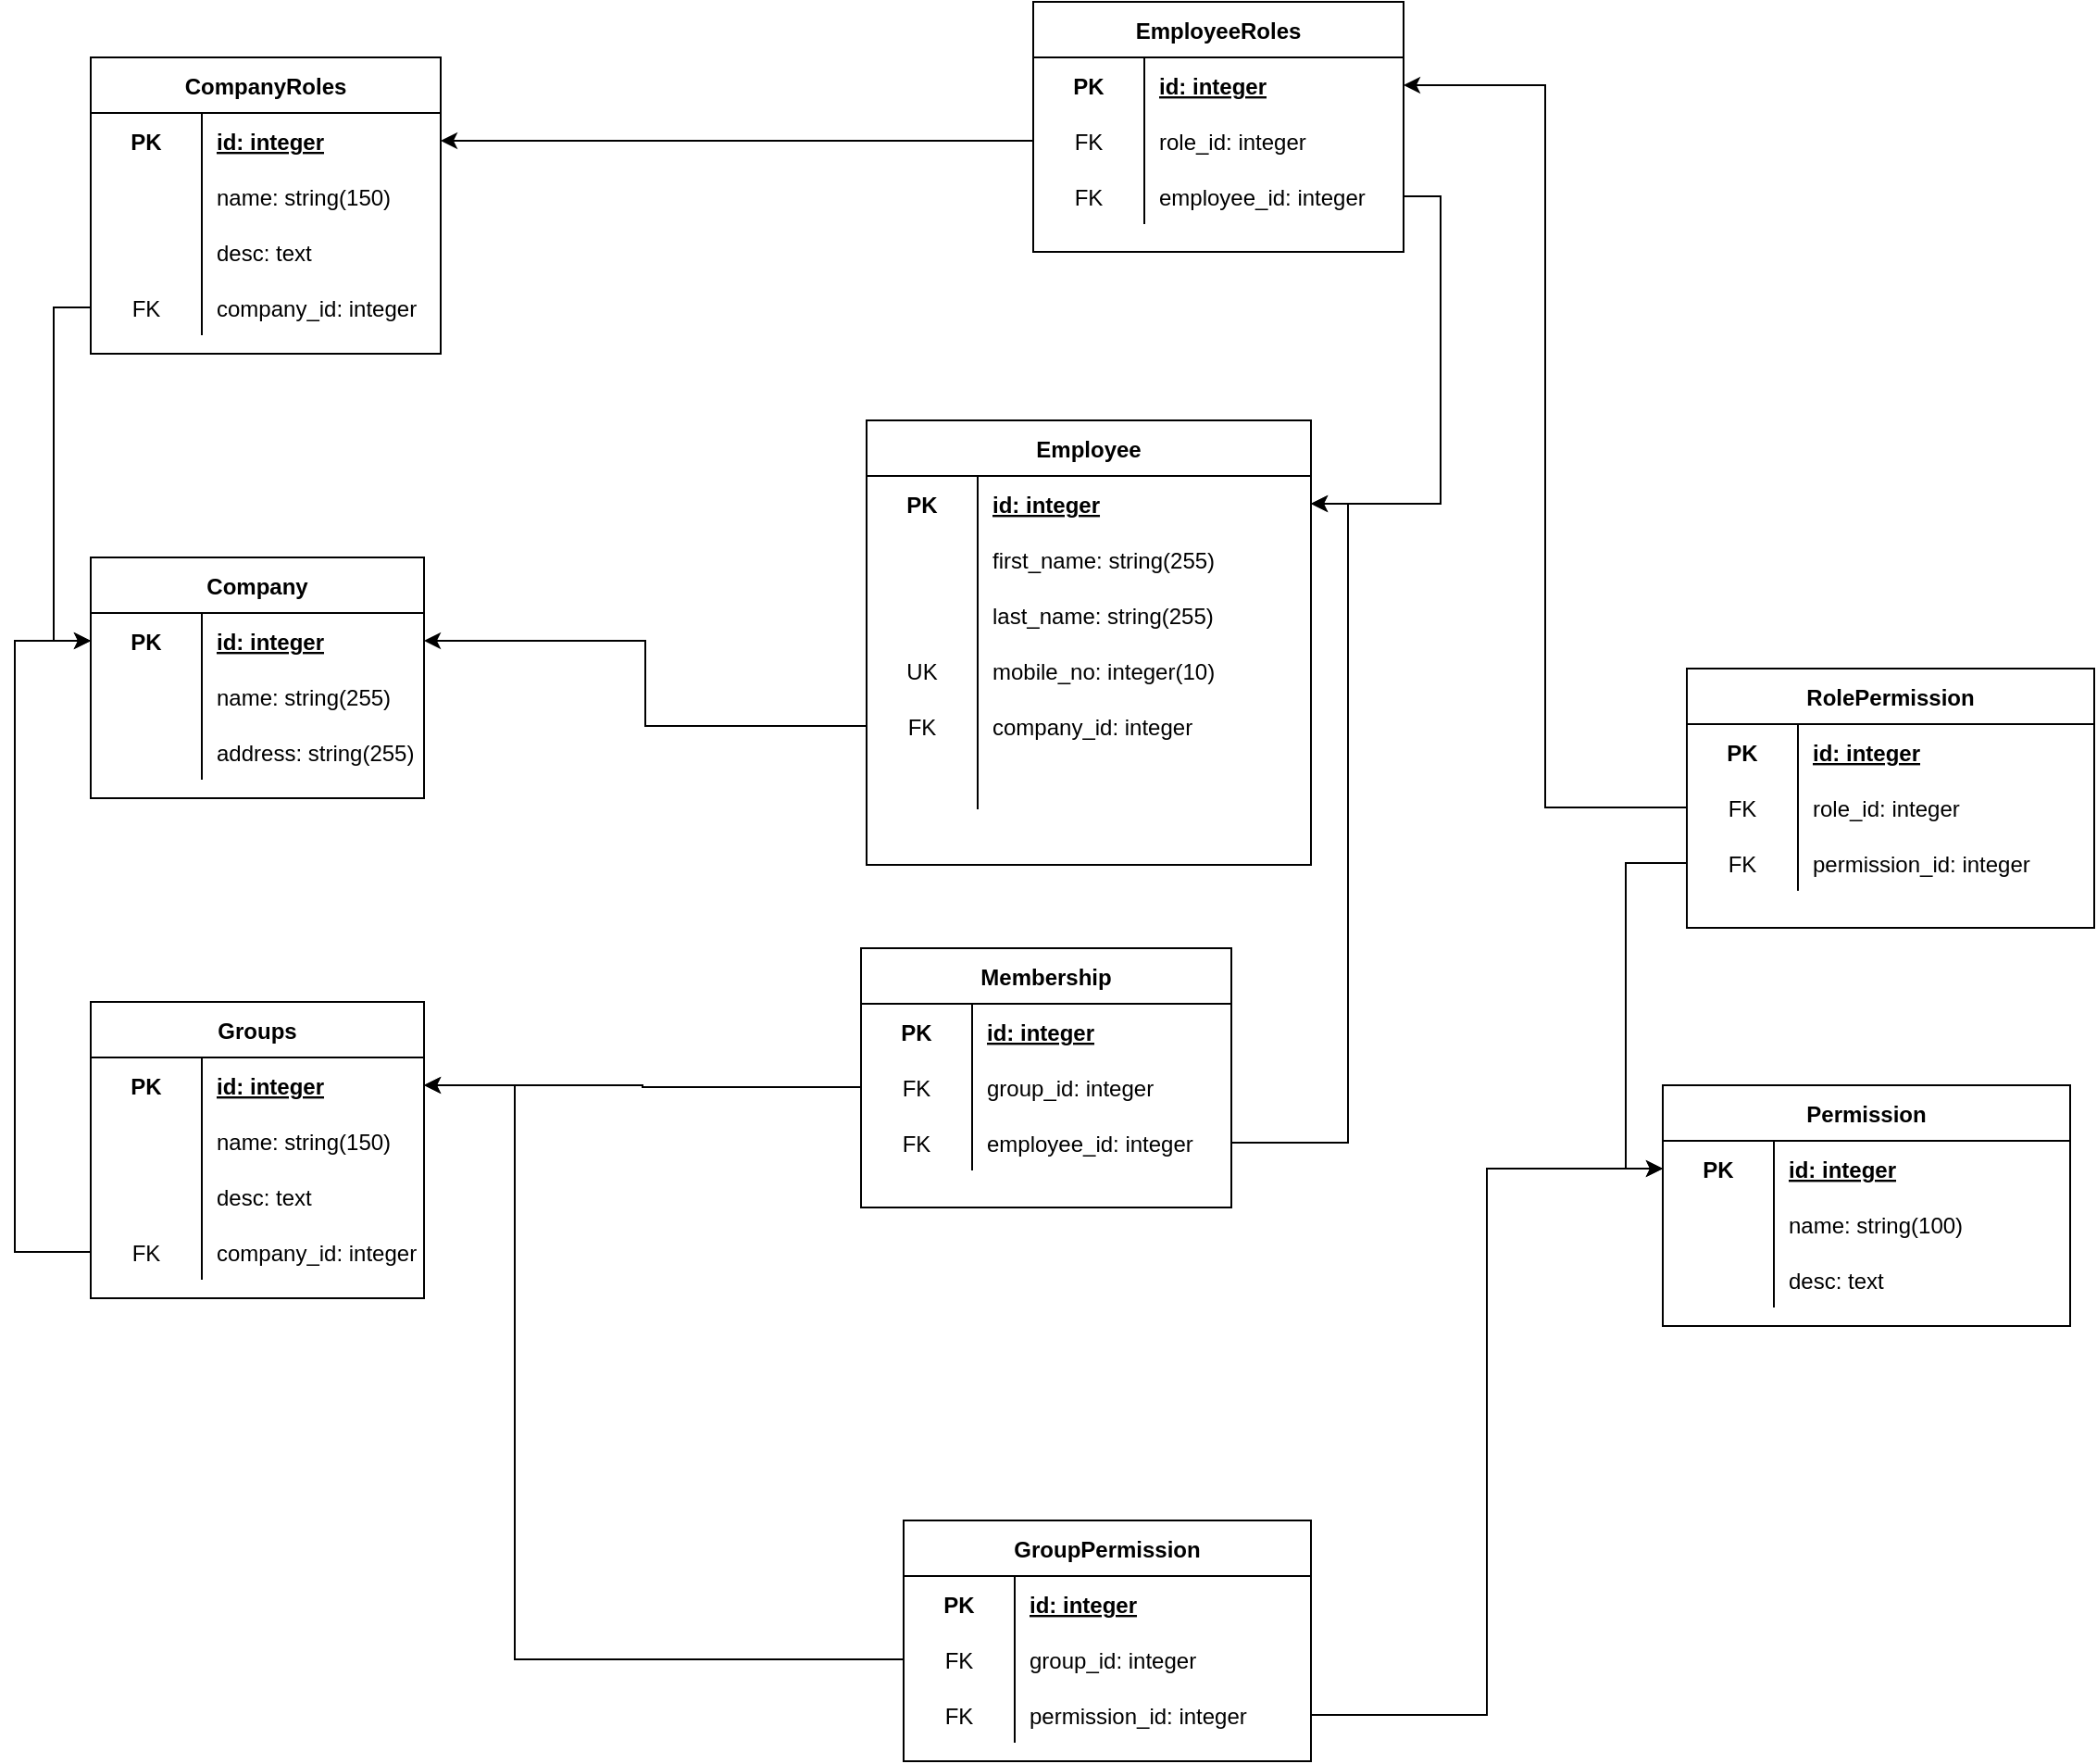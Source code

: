 <mxfile version="14.9.4" type="github">
  <diagram id="Trp-8KwncwjceGhLTjEP" name="Page-1">
    <mxGraphModel dx="1593" dy="2048" grid="1" gridSize="10" guides="1" tooltips="1" connect="1" arrows="1" fold="1" page="1" pageScale="1" pageWidth="850" pageHeight="1100" math="0" shadow="0">
      <root>
        <mxCell id="0" />
        <mxCell id="1" parent="0" />
        <mxCell id="UASw9s2q-20YBFk_V_3o-1" value="Company" style="shape=table;startSize=30;container=1;collapsible=1;childLayout=tableLayout;fixedRows=1;rowLines=0;fontStyle=1;align=center;resizeLast=1;" parent="1" vertex="1">
          <mxGeometry x="91" y="200" width="180" height="130" as="geometry" />
        </mxCell>
        <mxCell id="UASw9s2q-20YBFk_V_3o-2" value="" style="shape=partialRectangle;collapsible=0;dropTarget=0;pointerEvents=0;fillColor=none;top=0;left=0;bottom=0;right=0;points=[[0,0.5],[1,0.5]];portConstraint=eastwest;" parent="UASw9s2q-20YBFk_V_3o-1" vertex="1">
          <mxGeometry y="30" width="180" height="30" as="geometry" />
        </mxCell>
        <mxCell id="UASw9s2q-20YBFk_V_3o-3" value="PK" style="shape=partialRectangle;connectable=0;fillColor=none;top=0;left=0;bottom=0;right=0;fontStyle=1;overflow=hidden;" parent="UASw9s2q-20YBFk_V_3o-2" vertex="1">
          <mxGeometry width="60" height="30" as="geometry" />
        </mxCell>
        <mxCell id="UASw9s2q-20YBFk_V_3o-4" value="id: integer" style="shape=partialRectangle;connectable=0;fillColor=none;top=0;left=0;bottom=0;right=0;align=left;spacingLeft=6;fontStyle=5;overflow=hidden;" parent="UASw9s2q-20YBFk_V_3o-2" vertex="1">
          <mxGeometry x="60" width="120" height="30" as="geometry" />
        </mxCell>
        <mxCell id="UASw9s2q-20YBFk_V_3o-8" value="" style="shape=partialRectangle;collapsible=0;dropTarget=0;pointerEvents=0;fillColor=none;top=0;left=0;bottom=0;right=0;points=[[0,0.5],[1,0.5]];portConstraint=eastwest;" parent="UASw9s2q-20YBFk_V_3o-1" vertex="1">
          <mxGeometry y="60" width="180" height="30" as="geometry" />
        </mxCell>
        <mxCell id="UASw9s2q-20YBFk_V_3o-9" value="" style="shape=partialRectangle;connectable=0;fillColor=none;top=0;left=0;bottom=0;right=0;editable=1;overflow=hidden;" parent="UASw9s2q-20YBFk_V_3o-8" vertex="1">
          <mxGeometry width="60" height="30" as="geometry" />
        </mxCell>
        <mxCell id="UASw9s2q-20YBFk_V_3o-10" value="name: string(255)" style="shape=partialRectangle;connectable=0;fillColor=none;top=0;left=0;bottom=0;right=0;align=left;spacingLeft=6;overflow=hidden;" parent="UASw9s2q-20YBFk_V_3o-8" vertex="1">
          <mxGeometry x="60" width="120" height="30" as="geometry" />
        </mxCell>
        <mxCell id="UASw9s2q-20YBFk_V_3o-11" value="" style="shape=partialRectangle;collapsible=0;dropTarget=0;pointerEvents=0;fillColor=none;top=0;left=0;bottom=0;right=0;points=[[0,0.5],[1,0.5]];portConstraint=eastwest;" parent="UASw9s2q-20YBFk_V_3o-1" vertex="1">
          <mxGeometry y="90" width="180" height="30" as="geometry" />
        </mxCell>
        <mxCell id="UASw9s2q-20YBFk_V_3o-12" value="" style="shape=partialRectangle;connectable=0;fillColor=none;top=0;left=0;bottom=0;right=0;editable=1;overflow=hidden;" parent="UASw9s2q-20YBFk_V_3o-11" vertex="1">
          <mxGeometry width="60" height="30" as="geometry" />
        </mxCell>
        <mxCell id="UASw9s2q-20YBFk_V_3o-13" value="address: string(255)" style="shape=partialRectangle;connectable=0;fillColor=none;top=0;left=0;bottom=0;right=0;align=left;spacingLeft=6;overflow=hidden;" parent="UASw9s2q-20YBFk_V_3o-11" vertex="1">
          <mxGeometry x="60" width="120" height="30" as="geometry" />
        </mxCell>
        <mxCell id="UASw9s2q-20YBFk_V_3o-14" value="Employee" style="shape=table;startSize=30;container=1;collapsible=1;childLayout=tableLayout;fixedRows=1;rowLines=0;fontStyle=1;align=center;resizeLast=1;" parent="1" vertex="1">
          <mxGeometry x="510" y="126" width="240" height="240" as="geometry" />
        </mxCell>
        <mxCell id="UASw9s2q-20YBFk_V_3o-15" value="" style="shape=partialRectangle;collapsible=0;dropTarget=0;pointerEvents=0;fillColor=none;top=0;left=0;bottom=0;right=0;points=[[0,0.5],[1,0.5]];portConstraint=eastwest;" parent="UASw9s2q-20YBFk_V_3o-14" vertex="1">
          <mxGeometry y="30" width="240" height="30" as="geometry" />
        </mxCell>
        <mxCell id="UASw9s2q-20YBFk_V_3o-16" value="PK" style="shape=partialRectangle;connectable=0;fillColor=none;top=0;left=0;bottom=0;right=0;fontStyle=1;overflow=hidden;" parent="UASw9s2q-20YBFk_V_3o-15" vertex="1">
          <mxGeometry width="60" height="30" as="geometry" />
        </mxCell>
        <mxCell id="UASw9s2q-20YBFk_V_3o-17" value="id: integer" style="shape=partialRectangle;connectable=0;fillColor=none;top=0;left=0;bottom=0;right=0;align=left;spacingLeft=6;fontStyle=5;overflow=hidden;" parent="UASw9s2q-20YBFk_V_3o-15" vertex="1">
          <mxGeometry x="60" width="180" height="30" as="geometry" />
        </mxCell>
        <mxCell id="UASw9s2q-20YBFk_V_3o-21" value="" style="shape=partialRectangle;collapsible=0;dropTarget=0;pointerEvents=0;fillColor=none;top=0;left=0;bottom=0;right=0;points=[[0,0.5],[1,0.5]];portConstraint=eastwest;" parent="UASw9s2q-20YBFk_V_3o-14" vertex="1">
          <mxGeometry y="60" width="240" height="30" as="geometry" />
        </mxCell>
        <mxCell id="UASw9s2q-20YBFk_V_3o-22" value="" style="shape=partialRectangle;connectable=0;fillColor=none;top=0;left=0;bottom=0;right=0;editable=1;overflow=hidden;" parent="UASw9s2q-20YBFk_V_3o-21" vertex="1">
          <mxGeometry width="60" height="30" as="geometry" />
        </mxCell>
        <mxCell id="UASw9s2q-20YBFk_V_3o-23" value="first_name: string(255)" style="shape=partialRectangle;connectable=0;fillColor=none;top=0;left=0;bottom=0;right=0;align=left;spacingLeft=6;overflow=hidden;" parent="UASw9s2q-20YBFk_V_3o-21" vertex="1">
          <mxGeometry x="60" width="180" height="30" as="geometry" />
        </mxCell>
        <mxCell id="UASw9s2q-20YBFk_V_3o-24" value="" style="shape=partialRectangle;collapsible=0;dropTarget=0;pointerEvents=0;fillColor=none;top=0;left=0;bottom=0;right=0;points=[[0,0.5],[1,0.5]];portConstraint=eastwest;" parent="UASw9s2q-20YBFk_V_3o-14" vertex="1">
          <mxGeometry y="90" width="240" height="30" as="geometry" />
        </mxCell>
        <mxCell id="UASw9s2q-20YBFk_V_3o-25" value="" style="shape=partialRectangle;connectable=0;fillColor=none;top=0;left=0;bottom=0;right=0;editable=1;overflow=hidden;" parent="UASw9s2q-20YBFk_V_3o-24" vertex="1">
          <mxGeometry width="60" height="30" as="geometry" />
        </mxCell>
        <mxCell id="UASw9s2q-20YBFk_V_3o-26" value="last_name: string(255)" style="shape=partialRectangle;connectable=0;fillColor=none;top=0;left=0;bottom=0;right=0;align=left;spacingLeft=6;overflow=hidden;" parent="UASw9s2q-20YBFk_V_3o-24" vertex="1">
          <mxGeometry x="60" width="180" height="30" as="geometry" />
        </mxCell>
        <mxCell id="UASw9s2q-20YBFk_V_3o-27" value="" style="shape=partialRectangle;collapsible=0;dropTarget=0;pointerEvents=0;fillColor=none;top=0;left=0;bottom=0;right=0;points=[[0,0.5],[1,0.5]];portConstraint=eastwest;" parent="UASw9s2q-20YBFk_V_3o-14" vertex="1">
          <mxGeometry y="120" width="240" height="30" as="geometry" />
        </mxCell>
        <mxCell id="UASw9s2q-20YBFk_V_3o-28" value="UK" style="shape=partialRectangle;connectable=0;fillColor=none;top=0;left=0;bottom=0;right=0;fontStyle=0;overflow=hidden;" parent="UASw9s2q-20YBFk_V_3o-27" vertex="1">
          <mxGeometry width="60" height="30" as="geometry" />
        </mxCell>
        <mxCell id="UASw9s2q-20YBFk_V_3o-29" value="mobile_no: integer(10)" style="shape=partialRectangle;connectable=0;fillColor=none;top=0;left=0;bottom=0;right=0;align=left;spacingLeft=6;fontStyle=0;overflow=hidden;" parent="UASw9s2q-20YBFk_V_3o-27" vertex="1">
          <mxGeometry x="60" width="180" height="30" as="geometry" />
        </mxCell>
        <mxCell id="UASw9s2q-20YBFk_V_3o-30" value="" style="shape=partialRectangle;collapsible=0;dropTarget=0;pointerEvents=0;fillColor=none;top=0;left=0;bottom=0;right=0;points=[[0,0.5],[1,0.5]];portConstraint=eastwest;" parent="UASw9s2q-20YBFk_V_3o-14" vertex="1">
          <mxGeometry y="150" width="240" height="30" as="geometry" />
        </mxCell>
        <mxCell id="UASw9s2q-20YBFk_V_3o-31" value="FK" style="shape=partialRectangle;connectable=0;fillColor=none;top=0;left=0;bottom=0;right=0;fontStyle=0;overflow=hidden;" parent="UASw9s2q-20YBFk_V_3o-30" vertex="1">
          <mxGeometry width="60" height="30" as="geometry" />
        </mxCell>
        <mxCell id="UASw9s2q-20YBFk_V_3o-32" value="company_id: integer" style="shape=partialRectangle;connectable=0;fillColor=none;top=0;left=0;bottom=0;right=0;align=left;spacingLeft=6;fontStyle=0;overflow=hidden;" parent="UASw9s2q-20YBFk_V_3o-30" vertex="1">
          <mxGeometry x="60" width="180" height="30" as="geometry" />
        </mxCell>
        <mxCell id="ekgFf3dn49JkfgrPfWF--18" value="" style="shape=partialRectangle;collapsible=0;dropTarget=0;pointerEvents=0;fillColor=none;top=0;left=0;bottom=0;right=0;points=[[0,0.5],[1,0.5]];portConstraint=eastwest;" vertex="1" parent="UASw9s2q-20YBFk_V_3o-14">
          <mxGeometry y="180" width="240" height="30" as="geometry" />
        </mxCell>
        <mxCell id="ekgFf3dn49JkfgrPfWF--19" value="" style="shape=partialRectangle;connectable=0;fillColor=none;top=0;left=0;bottom=0;right=0;fontStyle=0;overflow=hidden;" vertex="1" parent="ekgFf3dn49JkfgrPfWF--18">
          <mxGeometry width="60" height="30" as="geometry" />
        </mxCell>
        <mxCell id="ekgFf3dn49JkfgrPfWF--20" value="" style="shape=partialRectangle;connectable=0;fillColor=none;top=0;left=0;bottom=0;right=0;align=left;spacingLeft=6;fontStyle=0;overflow=hidden;" vertex="1" parent="ekgFf3dn49JkfgrPfWF--18">
          <mxGeometry x="60" width="180" height="30" as="geometry" />
        </mxCell>
        <mxCell id="UASw9s2q-20YBFk_V_3o-33" style="edgeStyle=orthogonalEdgeStyle;rounded=0;orthogonalLoop=1;jettySize=auto;html=1;exitX=0;exitY=0.5;exitDx=0;exitDy=0;entryX=1;entryY=0.5;entryDx=0;entryDy=0;" parent="1" source="UASw9s2q-20YBFk_V_3o-30" target="UASw9s2q-20YBFk_V_3o-2" edge="1">
          <mxGeometry relative="1" as="geometry" />
        </mxCell>
        <mxCell id="ekgFf3dn49JkfgrPfWF--1" value="CompanyRoles" style="shape=table;startSize=30;container=1;collapsible=1;childLayout=tableLayout;fixedRows=1;rowLines=0;fontStyle=1;align=center;resizeLast=1;" vertex="1" parent="1">
          <mxGeometry x="91" y="-70" width="189" height="160" as="geometry" />
        </mxCell>
        <mxCell id="ekgFf3dn49JkfgrPfWF--2" value="" style="shape=partialRectangle;collapsible=0;dropTarget=0;pointerEvents=0;fillColor=none;top=0;left=0;bottom=0;right=0;points=[[0,0.5],[1,0.5]];portConstraint=eastwest;" vertex="1" parent="ekgFf3dn49JkfgrPfWF--1">
          <mxGeometry y="30" width="189" height="30" as="geometry" />
        </mxCell>
        <mxCell id="ekgFf3dn49JkfgrPfWF--3" value="PK" style="shape=partialRectangle;connectable=0;fillColor=none;top=0;left=0;bottom=0;right=0;fontStyle=1;overflow=hidden;" vertex="1" parent="ekgFf3dn49JkfgrPfWF--2">
          <mxGeometry width="60" height="30" as="geometry" />
        </mxCell>
        <mxCell id="ekgFf3dn49JkfgrPfWF--4" value="id: integer" style="shape=partialRectangle;connectable=0;fillColor=none;top=0;left=0;bottom=0;right=0;align=left;spacingLeft=6;fontStyle=5;overflow=hidden;" vertex="1" parent="ekgFf3dn49JkfgrPfWF--2">
          <mxGeometry x="60" width="129" height="30" as="geometry" />
        </mxCell>
        <mxCell id="ekgFf3dn49JkfgrPfWF--8" value="" style="shape=partialRectangle;collapsible=0;dropTarget=0;pointerEvents=0;fillColor=none;top=0;left=0;bottom=0;right=0;points=[[0,0.5],[1,0.5]];portConstraint=eastwest;" vertex="1" parent="ekgFf3dn49JkfgrPfWF--1">
          <mxGeometry y="60" width="189" height="30" as="geometry" />
        </mxCell>
        <mxCell id="ekgFf3dn49JkfgrPfWF--9" value="" style="shape=partialRectangle;connectable=0;fillColor=none;top=0;left=0;bottom=0;right=0;editable=1;overflow=hidden;" vertex="1" parent="ekgFf3dn49JkfgrPfWF--8">
          <mxGeometry width="60" height="30" as="geometry" />
        </mxCell>
        <mxCell id="ekgFf3dn49JkfgrPfWF--10" value="name: string(150)" style="shape=partialRectangle;connectable=0;fillColor=none;top=0;left=0;bottom=0;right=0;align=left;spacingLeft=6;overflow=hidden;" vertex="1" parent="ekgFf3dn49JkfgrPfWF--8">
          <mxGeometry x="60" width="129" height="30" as="geometry" />
        </mxCell>
        <mxCell id="ekgFf3dn49JkfgrPfWF--11" value="" style="shape=partialRectangle;collapsible=0;dropTarget=0;pointerEvents=0;fillColor=none;top=0;left=0;bottom=0;right=0;points=[[0,0.5],[1,0.5]];portConstraint=eastwest;" vertex="1" parent="ekgFf3dn49JkfgrPfWF--1">
          <mxGeometry y="90" width="189" height="30" as="geometry" />
        </mxCell>
        <mxCell id="ekgFf3dn49JkfgrPfWF--12" value="" style="shape=partialRectangle;connectable=0;fillColor=none;top=0;left=0;bottom=0;right=0;editable=1;overflow=hidden;" vertex="1" parent="ekgFf3dn49JkfgrPfWF--11">
          <mxGeometry width="60" height="30" as="geometry" />
        </mxCell>
        <mxCell id="ekgFf3dn49JkfgrPfWF--13" value="desc: text" style="shape=partialRectangle;connectable=0;fillColor=none;top=0;left=0;bottom=0;right=0;align=left;spacingLeft=6;overflow=hidden;" vertex="1" parent="ekgFf3dn49JkfgrPfWF--11">
          <mxGeometry x="60" width="129" height="30" as="geometry" />
        </mxCell>
        <mxCell id="ekgFf3dn49JkfgrPfWF--14" value="" style="shape=partialRectangle;collapsible=0;dropTarget=0;pointerEvents=0;fillColor=none;top=0;left=0;bottom=0;right=0;points=[[0,0.5],[1,0.5]];portConstraint=eastwest;" vertex="1" parent="ekgFf3dn49JkfgrPfWF--1">
          <mxGeometry y="120" width="189" height="30" as="geometry" />
        </mxCell>
        <mxCell id="ekgFf3dn49JkfgrPfWF--15" value="FK" style="shape=partialRectangle;connectable=0;fillColor=none;top=0;left=0;bottom=0;right=0;fontStyle=0;overflow=hidden;" vertex="1" parent="ekgFf3dn49JkfgrPfWF--14">
          <mxGeometry width="60" height="30" as="geometry" />
        </mxCell>
        <mxCell id="ekgFf3dn49JkfgrPfWF--16" value="company_id: integer" style="shape=partialRectangle;connectable=0;fillColor=none;top=0;left=0;bottom=0;right=0;align=left;spacingLeft=6;fontStyle=0;overflow=hidden;" vertex="1" parent="ekgFf3dn49JkfgrPfWF--14">
          <mxGeometry x="60" width="129" height="30" as="geometry" />
        </mxCell>
        <mxCell id="ekgFf3dn49JkfgrPfWF--17" style="edgeStyle=orthogonalEdgeStyle;rounded=0;orthogonalLoop=1;jettySize=auto;html=1;exitX=0;exitY=0.5;exitDx=0;exitDy=0;entryX=0;entryY=0.5;entryDx=0;entryDy=0;" edge="1" parent="1" source="ekgFf3dn49JkfgrPfWF--14" target="UASw9s2q-20YBFk_V_3o-2">
          <mxGeometry relative="1" as="geometry" />
        </mxCell>
        <mxCell id="ekgFf3dn49JkfgrPfWF--21" value="EmployeeRoles" style="shape=table;startSize=30;container=1;collapsible=1;childLayout=tableLayout;fixedRows=1;rowLines=0;fontStyle=1;align=center;resizeLast=1;" vertex="1" parent="1">
          <mxGeometry x="600" y="-100" width="200" height="135" as="geometry" />
        </mxCell>
        <mxCell id="ekgFf3dn49JkfgrPfWF--22" value="" style="shape=partialRectangle;collapsible=0;dropTarget=0;pointerEvents=0;fillColor=none;top=0;left=0;bottom=0;right=0;points=[[0,0.5],[1,0.5]];portConstraint=eastwest;" vertex="1" parent="ekgFf3dn49JkfgrPfWF--21">
          <mxGeometry y="30" width="200" height="30" as="geometry" />
        </mxCell>
        <mxCell id="ekgFf3dn49JkfgrPfWF--23" value="PK" style="shape=partialRectangle;connectable=0;fillColor=none;top=0;left=0;bottom=0;right=0;fontStyle=1;overflow=hidden;" vertex="1" parent="ekgFf3dn49JkfgrPfWF--22">
          <mxGeometry width="60" height="30" as="geometry" />
        </mxCell>
        <mxCell id="ekgFf3dn49JkfgrPfWF--24" value="id: integer" style="shape=partialRectangle;connectable=0;fillColor=none;top=0;left=0;bottom=0;right=0;align=left;spacingLeft=6;fontStyle=5;overflow=hidden;" vertex="1" parent="ekgFf3dn49JkfgrPfWF--22">
          <mxGeometry x="60" width="140" height="30" as="geometry" />
        </mxCell>
        <mxCell id="ekgFf3dn49JkfgrPfWF--28" value="" style="shape=partialRectangle;collapsible=0;dropTarget=0;pointerEvents=0;fillColor=none;top=0;left=0;bottom=0;right=0;points=[[0,0.5],[1,0.5]];portConstraint=eastwest;" vertex="1" parent="ekgFf3dn49JkfgrPfWF--21">
          <mxGeometry y="60" width="200" height="30" as="geometry" />
        </mxCell>
        <mxCell id="ekgFf3dn49JkfgrPfWF--29" value="FK" style="shape=partialRectangle;connectable=0;fillColor=none;top=0;left=0;bottom=0;right=0;editable=1;overflow=hidden;" vertex="1" parent="ekgFf3dn49JkfgrPfWF--28">
          <mxGeometry width="60" height="30" as="geometry" />
        </mxCell>
        <mxCell id="ekgFf3dn49JkfgrPfWF--30" value="role_id: integer" style="shape=partialRectangle;connectable=0;fillColor=none;top=0;left=0;bottom=0;right=0;align=left;spacingLeft=6;overflow=hidden;" vertex="1" parent="ekgFf3dn49JkfgrPfWF--28">
          <mxGeometry x="60" width="140" height="30" as="geometry" />
        </mxCell>
        <mxCell id="ekgFf3dn49JkfgrPfWF--31" value="" style="shape=partialRectangle;collapsible=0;dropTarget=0;pointerEvents=0;fillColor=none;top=0;left=0;bottom=0;right=0;points=[[0,0.5],[1,0.5]];portConstraint=eastwest;" vertex="1" parent="ekgFf3dn49JkfgrPfWF--21">
          <mxGeometry y="90" width="200" height="30" as="geometry" />
        </mxCell>
        <mxCell id="ekgFf3dn49JkfgrPfWF--32" value="FK" style="shape=partialRectangle;connectable=0;fillColor=none;top=0;left=0;bottom=0;right=0;editable=1;overflow=hidden;" vertex="1" parent="ekgFf3dn49JkfgrPfWF--31">
          <mxGeometry width="60" height="30" as="geometry" />
        </mxCell>
        <mxCell id="ekgFf3dn49JkfgrPfWF--33" value="employee_id: integer" style="shape=partialRectangle;connectable=0;fillColor=none;top=0;left=0;bottom=0;right=0;align=left;spacingLeft=6;overflow=hidden;" vertex="1" parent="ekgFf3dn49JkfgrPfWF--31">
          <mxGeometry x="60" width="140" height="30" as="geometry" />
        </mxCell>
        <mxCell id="ekgFf3dn49JkfgrPfWF--34" style="edgeStyle=orthogonalEdgeStyle;rounded=0;orthogonalLoop=1;jettySize=auto;html=1;exitX=0;exitY=0.5;exitDx=0;exitDy=0;entryX=1;entryY=0.5;entryDx=0;entryDy=0;" edge="1" parent="1" source="ekgFf3dn49JkfgrPfWF--28" target="ekgFf3dn49JkfgrPfWF--2">
          <mxGeometry relative="1" as="geometry" />
        </mxCell>
        <mxCell id="ekgFf3dn49JkfgrPfWF--36" style="edgeStyle=orthogonalEdgeStyle;rounded=0;orthogonalLoop=1;jettySize=auto;html=1;exitX=1;exitY=0.5;exitDx=0;exitDy=0;entryX=1;entryY=0.5;entryDx=0;entryDy=0;" edge="1" parent="1" source="ekgFf3dn49JkfgrPfWF--31" target="UASw9s2q-20YBFk_V_3o-15">
          <mxGeometry relative="1" as="geometry" />
        </mxCell>
        <mxCell id="ekgFf3dn49JkfgrPfWF--37" value="Groups" style="shape=table;startSize=30;container=1;collapsible=1;childLayout=tableLayout;fixedRows=1;rowLines=0;fontStyle=1;align=center;resizeLast=1;" vertex="1" parent="1">
          <mxGeometry x="91" y="440" width="180" height="160" as="geometry" />
        </mxCell>
        <mxCell id="ekgFf3dn49JkfgrPfWF--38" value="" style="shape=partialRectangle;collapsible=0;dropTarget=0;pointerEvents=0;fillColor=none;top=0;left=0;bottom=0;right=0;points=[[0,0.5],[1,0.5]];portConstraint=eastwest;" vertex="1" parent="ekgFf3dn49JkfgrPfWF--37">
          <mxGeometry y="30" width="180" height="30" as="geometry" />
        </mxCell>
        <mxCell id="ekgFf3dn49JkfgrPfWF--39" value="PK" style="shape=partialRectangle;connectable=0;fillColor=none;top=0;left=0;bottom=0;right=0;fontStyle=1;overflow=hidden;" vertex="1" parent="ekgFf3dn49JkfgrPfWF--38">
          <mxGeometry width="60" height="30" as="geometry" />
        </mxCell>
        <mxCell id="ekgFf3dn49JkfgrPfWF--40" value="id: integer" style="shape=partialRectangle;connectable=0;fillColor=none;top=0;left=0;bottom=0;right=0;align=left;spacingLeft=6;fontStyle=5;overflow=hidden;" vertex="1" parent="ekgFf3dn49JkfgrPfWF--38">
          <mxGeometry x="60" width="120" height="30" as="geometry" />
        </mxCell>
        <mxCell id="ekgFf3dn49JkfgrPfWF--44" value="" style="shape=partialRectangle;collapsible=0;dropTarget=0;pointerEvents=0;fillColor=none;top=0;left=0;bottom=0;right=0;points=[[0,0.5],[1,0.5]];portConstraint=eastwest;" vertex="1" parent="ekgFf3dn49JkfgrPfWF--37">
          <mxGeometry y="60" width="180" height="30" as="geometry" />
        </mxCell>
        <mxCell id="ekgFf3dn49JkfgrPfWF--45" value="" style="shape=partialRectangle;connectable=0;fillColor=none;top=0;left=0;bottom=0;right=0;editable=1;overflow=hidden;" vertex="1" parent="ekgFf3dn49JkfgrPfWF--44">
          <mxGeometry width="60" height="30" as="geometry" />
        </mxCell>
        <mxCell id="ekgFf3dn49JkfgrPfWF--46" value="name: string(150)" style="shape=partialRectangle;connectable=0;fillColor=none;top=0;left=0;bottom=0;right=0;align=left;spacingLeft=6;overflow=hidden;" vertex="1" parent="ekgFf3dn49JkfgrPfWF--44">
          <mxGeometry x="60" width="120" height="30" as="geometry" />
        </mxCell>
        <mxCell id="ekgFf3dn49JkfgrPfWF--47" value="" style="shape=partialRectangle;collapsible=0;dropTarget=0;pointerEvents=0;fillColor=none;top=0;left=0;bottom=0;right=0;points=[[0,0.5],[1,0.5]];portConstraint=eastwest;" vertex="1" parent="ekgFf3dn49JkfgrPfWF--37">
          <mxGeometry y="90" width="180" height="30" as="geometry" />
        </mxCell>
        <mxCell id="ekgFf3dn49JkfgrPfWF--48" value="" style="shape=partialRectangle;connectable=0;fillColor=none;top=0;left=0;bottom=0;right=0;editable=1;overflow=hidden;" vertex="1" parent="ekgFf3dn49JkfgrPfWF--47">
          <mxGeometry width="60" height="30" as="geometry" />
        </mxCell>
        <mxCell id="ekgFf3dn49JkfgrPfWF--49" value="desc: text" style="shape=partialRectangle;connectable=0;fillColor=none;top=0;left=0;bottom=0;right=0;align=left;spacingLeft=6;overflow=hidden;" vertex="1" parent="ekgFf3dn49JkfgrPfWF--47">
          <mxGeometry x="60" width="120" height="30" as="geometry" />
        </mxCell>
        <mxCell id="ekgFf3dn49JkfgrPfWF--50" value="" style="shape=partialRectangle;collapsible=0;dropTarget=0;pointerEvents=0;fillColor=none;top=0;left=0;bottom=0;right=0;points=[[0,0.5],[1,0.5]];portConstraint=eastwest;" vertex="1" parent="ekgFf3dn49JkfgrPfWF--37">
          <mxGeometry y="120" width="180" height="30" as="geometry" />
        </mxCell>
        <mxCell id="ekgFf3dn49JkfgrPfWF--51" value="FK" style="shape=partialRectangle;connectable=0;fillColor=none;top=0;left=0;bottom=0;right=0;fontStyle=0;overflow=hidden;" vertex="1" parent="ekgFf3dn49JkfgrPfWF--50">
          <mxGeometry width="60" height="30" as="geometry" />
        </mxCell>
        <mxCell id="ekgFf3dn49JkfgrPfWF--52" value="company_id: integer" style="shape=partialRectangle;connectable=0;fillColor=none;top=0;left=0;bottom=0;right=0;align=left;spacingLeft=6;fontStyle=0;overflow=hidden;" vertex="1" parent="ekgFf3dn49JkfgrPfWF--50">
          <mxGeometry x="60" width="120" height="30" as="geometry" />
        </mxCell>
        <mxCell id="ekgFf3dn49JkfgrPfWF--53" style="edgeStyle=orthogonalEdgeStyle;rounded=0;orthogonalLoop=1;jettySize=auto;html=1;exitX=0;exitY=0.5;exitDx=0;exitDy=0;entryX=0;entryY=0.5;entryDx=0;entryDy=0;" edge="1" parent="1" source="ekgFf3dn49JkfgrPfWF--50" target="UASw9s2q-20YBFk_V_3o-2">
          <mxGeometry relative="1" as="geometry">
            <Array as="points">
              <mxPoint x="50" y="575" />
              <mxPoint x="50" y="245" />
            </Array>
          </mxGeometry>
        </mxCell>
        <mxCell id="ekgFf3dn49JkfgrPfWF--54" value="Membership" style="shape=table;startSize=30;container=1;collapsible=1;childLayout=tableLayout;fixedRows=1;rowLines=0;fontStyle=1;align=center;resizeLast=1;" vertex="1" parent="1">
          <mxGeometry x="507" y="411" width="200" height="140" as="geometry" />
        </mxCell>
        <mxCell id="ekgFf3dn49JkfgrPfWF--55" value="" style="shape=partialRectangle;collapsible=0;dropTarget=0;pointerEvents=0;fillColor=none;top=0;left=0;bottom=0;right=0;points=[[0,0.5],[1,0.5]];portConstraint=eastwest;" vertex="1" parent="ekgFf3dn49JkfgrPfWF--54">
          <mxGeometry y="30" width="200" height="30" as="geometry" />
        </mxCell>
        <mxCell id="ekgFf3dn49JkfgrPfWF--56" value="PK" style="shape=partialRectangle;connectable=0;fillColor=none;top=0;left=0;bottom=0;right=0;fontStyle=1;overflow=hidden;" vertex="1" parent="ekgFf3dn49JkfgrPfWF--55">
          <mxGeometry width="60" height="30" as="geometry" />
        </mxCell>
        <mxCell id="ekgFf3dn49JkfgrPfWF--57" value="id: integer" style="shape=partialRectangle;connectable=0;fillColor=none;top=0;left=0;bottom=0;right=0;align=left;spacingLeft=6;fontStyle=5;overflow=hidden;" vertex="1" parent="ekgFf3dn49JkfgrPfWF--55">
          <mxGeometry x="60" width="140" height="30" as="geometry" />
        </mxCell>
        <mxCell id="ekgFf3dn49JkfgrPfWF--61" value="" style="shape=partialRectangle;collapsible=0;dropTarget=0;pointerEvents=0;fillColor=none;top=0;left=0;bottom=0;right=0;points=[[0,0.5],[1,0.5]];portConstraint=eastwest;" vertex="1" parent="ekgFf3dn49JkfgrPfWF--54">
          <mxGeometry y="60" width="200" height="30" as="geometry" />
        </mxCell>
        <mxCell id="ekgFf3dn49JkfgrPfWF--62" value="FK" style="shape=partialRectangle;connectable=0;fillColor=none;top=0;left=0;bottom=0;right=0;editable=1;overflow=hidden;" vertex="1" parent="ekgFf3dn49JkfgrPfWF--61">
          <mxGeometry width="60" height="30" as="geometry" />
        </mxCell>
        <mxCell id="ekgFf3dn49JkfgrPfWF--63" value="group_id: integer" style="shape=partialRectangle;connectable=0;fillColor=none;top=0;left=0;bottom=0;right=0;align=left;spacingLeft=6;overflow=hidden;" vertex="1" parent="ekgFf3dn49JkfgrPfWF--61">
          <mxGeometry x="60" width="140" height="30" as="geometry" />
        </mxCell>
        <mxCell id="ekgFf3dn49JkfgrPfWF--64" value="" style="shape=partialRectangle;collapsible=0;dropTarget=0;pointerEvents=0;fillColor=none;top=0;left=0;bottom=0;right=0;points=[[0,0.5],[1,0.5]];portConstraint=eastwest;" vertex="1" parent="ekgFf3dn49JkfgrPfWF--54">
          <mxGeometry y="90" width="200" height="30" as="geometry" />
        </mxCell>
        <mxCell id="ekgFf3dn49JkfgrPfWF--65" value="FK" style="shape=partialRectangle;connectable=0;fillColor=none;top=0;left=0;bottom=0;right=0;editable=1;overflow=hidden;" vertex="1" parent="ekgFf3dn49JkfgrPfWF--64">
          <mxGeometry width="60" height="30" as="geometry" />
        </mxCell>
        <mxCell id="ekgFf3dn49JkfgrPfWF--66" value="employee_id: integer" style="shape=partialRectangle;connectable=0;fillColor=none;top=0;left=0;bottom=0;right=0;align=left;spacingLeft=6;overflow=hidden;" vertex="1" parent="ekgFf3dn49JkfgrPfWF--64">
          <mxGeometry x="60" width="140" height="30" as="geometry" />
        </mxCell>
        <mxCell id="ekgFf3dn49JkfgrPfWF--67" style="edgeStyle=orthogonalEdgeStyle;rounded=0;orthogonalLoop=1;jettySize=auto;html=1;exitX=0;exitY=0.5;exitDx=0;exitDy=0;entryX=1;entryY=0.5;entryDx=0;entryDy=0;" edge="1" parent="1" source="ekgFf3dn49JkfgrPfWF--61" target="ekgFf3dn49JkfgrPfWF--38">
          <mxGeometry relative="1" as="geometry" />
        </mxCell>
        <mxCell id="ekgFf3dn49JkfgrPfWF--68" style="edgeStyle=orthogonalEdgeStyle;rounded=0;orthogonalLoop=1;jettySize=auto;html=1;exitX=1;exitY=0.5;exitDx=0;exitDy=0;entryX=1;entryY=0.5;entryDx=0;entryDy=0;" edge="1" parent="1" source="ekgFf3dn49JkfgrPfWF--64" target="UASw9s2q-20YBFk_V_3o-15">
          <mxGeometry relative="1" as="geometry" />
        </mxCell>
        <mxCell id="ekgFf3dn49JkfgrPfWF--69" value="Permission" style="shape=table;startSize=30;container=1;collapsible=1;childLayout=tableLayout;fixedRows=1;rowLines=0;fontStyle=1;align=center;resizeLast=1;" vertex="1" parent="1">
          <mxGeometry x="940" y="485" width="220" height="130" as="geometry" />
        </mxCell>
        <mxCell id="ekgFf3dn49JkfgrPfWF--70" value="" style="shape=partialRectangle;collapsible=0;dropTarget=0;pointerEvents=0;fillColor=none;top=0;left=0;bottom=0;right=0;points=[[0,0.5],[1,0.5]];portConstraint=eastwest;" vertex="1" parent="ekgFf3dn49JkfgrPfWF--69">
          <mxGeometry y="30" width="220" height="30" as="geometry" />
        </mxCell>
        <mxCell id="ekgFf3dn49JkfgrPfWF--71" value="PK" style="shape=partialRectangle;connectable=0;fillColor=none;top=0;left=0;bottom=0;right=0;fontStyle=1;overflow=hidden;" vertex="1" parent="ekgFf3dn49JkfgrPfWF--70">
          <mxGeometry width="60" height="30" as="geometry" />
        </mxCell>
        <mxCell id="ekgFf3dn49JkfgrPfWF--72" value="id: integer" style="shape=partialRectangle;connectable=0;fillColor=none;top=0;left=0;bottom=0;right=0;align=left;spacingLeft=6;fontStyle=5;overflow=hidden;" vertex="1" parent="ekgFf3dn49JkfgrPfWF--70">
          <mxGeometry x="60" width="160" height="30" as="geometry" />
        </mxCell>
        <mxCell id="ekgFf3dn49JkfgrPfWF--76" value="" style="shape=partialRectangle;collapsible=0;dropTarget=0;pointerEvents=0;fillColor=none;top=0;left=0;bottom=0;right=0;points=[[0,0.5],[1,0.5]];portConstraint=eastwest;" vertex="1" parent="ekgFf3dn49JkfgrPfWF--69">
          <mxGeometry y="60" width="220" height="30" as="geometry" />
        </mxCell>
        <mxCell id="ekgFf3dn49JkfgrPfWF--77" value="" style="shape=partialRectangle;connectable=0;fillColor=none;top=0;left=0;bottom=0;right=0;editable=1;overflow=hidden;" vertex="1" parent="ekgFf3dn49JkfgrPfWF--76">
          <mxGeometry width="60" height="30" as="geometry" />
        </mxCell>
        <mxCell id="ekgFf3dn49JkfgrPfWF--78" value="name: string(100)" style="shape=partialRectangle;connectable=0;fillColor=none;top=0;left=0;bottom=0;right=0;align=left;spacingLeft=6;overflow=hidden;" vertex="1" parent="ekgFf3dn49JkfgrPfWF--76">
          <mxGeometry x="60" width="160" height="30" as="geometry" />
        </mxCell>
        <mxCell id="ekgFf3dn49JkfgrPfWF--79" value="" style="shape=partialRectangle;collapsible=0;dropTarget=0;pointerEvents=0;fillColor=none;top=0;left=0;bottom=0;right=0;points=[[0,0.5],[1,0.5]];portConstraint=eastwest;" vertex="1" parent="ekgFf3dn49JkfgrPfWF--69">
          <mxGeometry y="90" width="220" height="30" as="geometry" />
        </mxCell>
        <mxCell id="ekgFf3dn49JkfgrPfWF--80" value="" style="shape=partialRectangle;connectable=0;fillColor=none;top=0;left=0;bottom=0;right=0;editable=1;overflow=hidden;" vertex="1" parent="ekgFf3dn49JkfgrPfWF--79">
          <mxGeometry width="60" height="30" as="geometry" />
        </mxCell>
        <mxCell id="ekgFf3dn49JkfgrPfWF--81" value="desc: text" style="shape=partialRectangle;connectable=0;fillColor=none;top=0;left=0;bottom=0;right=0;align=left;spacingLeft=6;overflow=hidden;" vertex="1" parent="ekgFf3dn49JkfgrPfWF--79">
          <mxGeometry x="60" width="160" height="30" as="geometry" />
        </mxCell>
        <mxCell id="ekgFf3dn49JkfgrPfWF--82" value="RolePermission" style="shape=table;startSize=30;container=1;collapsible=1;childLayout=tableLayout;fixedRows=1;rowLines=0;fontStyle=1;align=center;resizeLast=1;" vertex="1" parent="1">
          <mxGeometry x="953" y="260" width="220" height="140" as="geometry" />
        </mxCell>
        <mxCell id="ekgFf3dn49JkfgrPfWF--83" value="" style="shape=partialRectangle;collapsible=0;dropTarget=0;pointerEvents=0;fillColor=none;top=0;left=0;bottom=0;right=0;points=[[0,0.5],[1,0.5]];portConstraint=eastwest;" vertex="1" parent="ekgFf3dn49JkfgrPfWF--82">
          <mxGeometry y="30" width="220" height="30" as="geometry" />
        </mxCell>
        <mxCell id="ekgFf3dn49JkfgrPfWF--84" value="PK" style="shape=partialRectangle;connectable=0;fillColor=none;top=0;left=0;bottom=0;right=0;fontStyle=1;overflow=hidden;" vertex="1" parent="ekgFf3dn49JkfgrPfWF--83">
          <mxGeometry width="60" height="30" as="geometry" />
        </mxCell>
        <mxCell id="ekgFf3dn49JkfgrPfWF--85" value="id: integer" style="shape=partialRectangle;connectable=0;fillColor=none;top=0;left=0;bottom=0;right=0;align=left;spacingLeft=6;fontStyle=5;overflow=hidden;" vertex="1" parent="ekgFf3dn49JkfgrPfWF--83">
          <mxGeometry x="60" width="160" height="30" as="geometry" />
        </mxCell>
        <mxCell id="ekgFf3dn49JkfgrPfWF--89" value="" style="shape=partialRectangle;collapsible=0;dropTarget=0;pointerEvents=0;fillColor=none;top=0;left=0;bottom=0;right=0;points=[[0,0.5],[1,0.5]];portConstraint=eastwest;" vertex="1" parent="ekgFf3dn49JkfgrPfWF--82">
          <mxGeometry y="60" width="220" height="30" as="geometry" />
        </mxCell>
        <mxCell id="ekgFf3dn49JkfgrPfWF--90" value="FK" style="shape=partialRectangle;connectable=0;fillColor=none;top=0;left=0;bottom=0;right=0;editable=1;overflow=hidden;" vertex="1" parent="ekgFf3dn49JkfgrPfWF--89">
          <mxGeometry width="60" height="30" as="geometry" />
        </mxCell>
        <mxCell id="ekgFf3dn49JkfgrPfWF--91" value="role_id: integer" style="shape=partialRectangle;connectable=0;fillColor=none;top=0;left=0;bottom=0;right=0;align=left;spacingLeft=6;overflow=hidden;" vertex="1" parent="ekgFf3dn49JkfgrPfWF--89">
          <mxGeometry x="60" width="160" height="30" as="geometry" />
        </mxCell>
        <mxCell id="ekgFf3dn49JkfgrPfWF--92" value="" style="shape=partialRectangle;collapsible=0;dropTarget=0;pointerEvents=0;fillColor=none;top=0;left=0;bottom=0;right=0;points=[[0,0.5],[1,0.5]];portConstraint=eastwest;" vertex="1" parent="ekgFf3dn49JkfgrPfWF--82">
          <mxGeometry y="90" width="220" height="30" as="geometry" />
        </mxCell>
        <mxCell id="ekgFf3dn49JkfgrPfWF--93" value="FK" style="shape=partialRectangle;connectable=0;fillColor=none;top=0;left=0;bottom=0;right=0;editable=1;overflow=hidden;" vertex="1" parent="ekgFf3dn49JkfgrPfWF--92">
          <mxGeometry width="60" height="30" as="geometry" />
        </mxCell>
        <mxCell id="ekgFf3dn49JkfgrPfWF--94" value="permission_id: integer" style="shape=partialRectangle;connectable=0;fillColor=none;top=0;left=0;bottom=0;right=0;align=left;spacingLeft=6;overflow=hidden;" vertex="1" parent="ekgFf3dn49JkfgrPfWF--92">
          <mxGeometry x="60" width="160" height="30" as="geometry" />
        </mxCell>
        <mxCell id="ekgFf3dn49JkfgrPfWF--95" style="edgeStyle=orthogonalEdgeStyle;rounded=0;orthogonalLoop=1;jettySize=auto;html=1;exitX=0;exitY=0.5;exitDx=0;exitDy=0;entryX=1;entryY=0.5;entryDx=0;entryDy=0;" edge="1" parent="1" source="ekgFf3dn49JkfgrPfWF--89" target="ekgFf3dn49JkfgrPfWF--22">
          <mxGeometry relative="1" as="geometry" />
        </mxCell>
        <mxCell id="ekgFf3dn49JkfgrPfWF--96" style="edgeStyle=orthogonalEdgeStyle;rounded=0;orthogonalLoop=1;jettySize=auto;html=1;exitX=0;exitY=0.5;exitDx=0;exitDy=0;entryX=0;entryY=0.5;entryDx=0;entryDy=0;" edge="1" parent="1" source="ekgFf3dn49JkfgrPfWF--92" target="ekgFf3dn49JkfgrPfWF--70">
          <mxGeometry relative="1" as="geometry" />
        </mxCell>
        <mxCell id="ekgFf3dn49JkfgrPfWF--97" value="GroupPermission" style="shape=table;startSize=30;container=1;collapsible=1;childLayout=tableLayout;fixedRows=1;rowLines=0;fontStyle=1;align=center;resizeLast=1;" vertex="1" parent="1">
          <mxGeometry x="530" y="720" width="220" height="130" as="geometry" />
        </mxCell>
        <mxCell id="ekgFf3dn49JkfgrPfWF--98" value="" style="shape=partialRectangle;collapsible=0;dropTarget=0;pointerEvents=0;fillColor=none;top=0;left=0;bottom=0;right=0;points=[[0,0.5],[1,0.5]];portConstraint=eastwest;" vertex="1" parent="ekgFf3dn49JkfgrPfWF--97">
          <mxGeometry y="30" width="220" height="30" as="geometry" />
        </mxCell>
        <mxCell id="ekgFf3dn49JkfgrPfWF--99" value="PK" style="shape=partialRectangle;connectable=0;fillColor=none;top=0;left=0;bottom=0;right=0;fontStyle=1;overflow=hidden;" vertex="1" parent="ekgFf3dn49JkfgrPfWF--98">
          <mxGeometry width="60" height="30" as="geometry" />
        </mxCell>
        <mxCell id="ekgFf3dn49JkfgrPfWF--100" value="id: integer" style="shape=partialRectangle;connectable=0;fillColor=none;top=0;left=0;bottom=0;right=0;align=left;spacingLeft=6;fontStyle=5;overflow=hidden;" vertex="1" parent="ekgFf3dn49JkfgrPfWF--98">
          <mxGeometry x="60" width="160" height="30" as="geometry" />
        </mxCell>
        <mxCell id="ekgFf3dn49JkfgrPfWF--104" value="" style="shape=partialRectangle;collapsible=0;dropTarget=0;pointerEvents=0;fillColor=none;top=0;left=0;bottom=0;right=0;points=[[0,0.5],[1,0.5]];portConstraint=eastwest;" vertex="1" parent="ekgFf3dn49JkfgrPfWF--97">
          <mxGeometry y="60" width="220" height="30" as="geometry" />
        </mxCell>
        <mxCell id="ekgFf3dn49JkfgrPfWF--105" value="FK" style="shape=partialRectangle;connectable=0;fillColor=none;top=0;left=0;bottom=0;right=0;editable=1;overflow=hidden;" vertex="1" parent="ekgFf3dn49JkfgrPfWF--104">
          <mxGeometry width="60" height="30" as="geometry" />
        </mxCell>
        <mxCell id="ekgFf3dn49JkfgrPfWF--106" value="group_id: integer" style="shape=partialRectangle;connectable=0;fillColor=none;top=0;left=0;bottom=0;right=0;align=left;spacingLeft=6;overflow=hidden;" vertex="1" parent="ekgFf3dn49JkfgrPfWF--104">
          <mxGeometry x="60" width="160" height="30" as="geometry" />
        </mxCell>
        <mxCell id="ekgFf3dn49JkfgrPfWF--107" value="" style="shape=partialRectangle;collapsible=0;dropTarget=0;pointerEvents=0;fillColor=none;top=0;left=0;bottom=0;right=0;points=[[0,0.5],[1,0.5]];portConstraint=eastwest;" vertex="1" parent="ekgFf3dn49JkfgrPfWF--97">
          <mxGeometry y="90" width="220" height="30" as="geometry" />
        </mxCell>
        <mxCell id="ekgFf3dn49JkfgrPfWF--108" value="FK" style="shape=partialRectangle;connectable=0;fillColor=none;top=0;left=0;bottom=0;right=0;editable=1;overflow=hidden;" vertex="1" parent="ekgFf3dn49JkfgrPfWF--107">
          <mxGeometry width="60" height="30" as="geometry" />
        </mxCell>
        <mxCell id="ekgFf3dn49JkfgrPfWF--109" value="permission_id: integer" style="shape=partialRectangle;connectable=0;fillColor=none;top=0;left=0;bottom=0;right=0;align=left;spacingLeft=6;overflow=hidden;" vertex="1" parent="ekgFf3dn49JkfgrPfWF--107">
          <mxGeometry x="60" width="160" height="30" as="geometry" />
        </mxCell>
        <mxCell id="ekgFf3dn49JkfgrPfWF--110" style="edgeStyle=orthogonalEdgeStyle;rounded=0;orthogonalLoop=1;jettySize=auto;html=1;exitX=0;exitY=0.5;exitDx=0;exitDy=0;entryX=1;entryY=0.5;entryDx=0;entryDy=0;" edge="1" parent="1" source="ekgFf3dn49JkfgrPfWF--104" target="ekgFf3dn49JkfgrPfWF--38">
          <mxGeometry relative="1" as="geometry">
            <Array as="points">
              <mxPoint x="320" y="795" />
              <mxPoint x="320" y="485" />
            </Array>
          </mxGeometry>
        </mxCell>
        <mxCell id="ekgFf3dn49JkfgrPfWF--111" style="edgeStyle=orthogonalEdgeStyle;rounded=0;orthogonalLoop=1;jettySize=auto;html=1;exitX=1;exitY=0.5;exitDx=0;exitDy=0;entryX=0;entryY=0.5;entryDx=0;entryDy=0;" edge="1" parent="1" source="ekgFf3dn49JkfgrPfWF--107" target="ekgFf3dn49JkfgrPfWF--70">
          <mxGeometry relative="1" as="geometry" />
        </mxCell>
      </root>
    </mxGraphModel>
  </diagram>
</mxfile>
